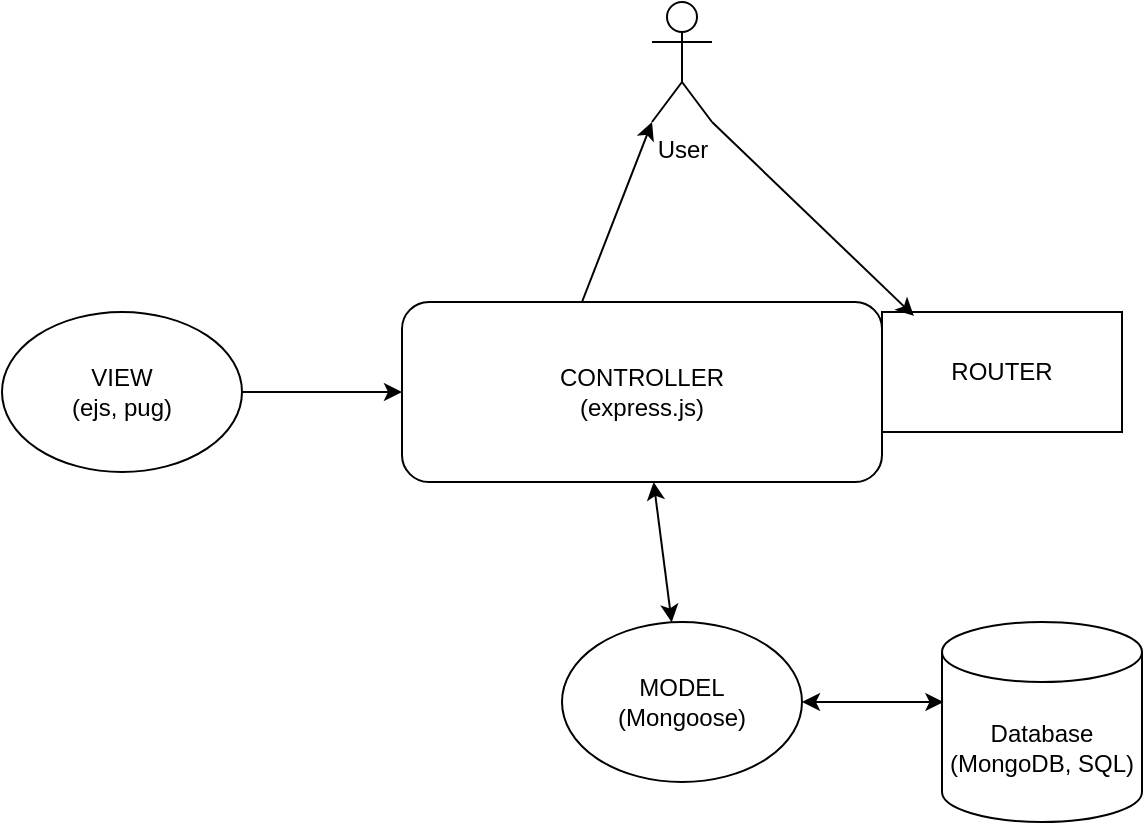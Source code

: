 <mxfile version="24.3.1" type="device">
  <diagram name="Page-1" id="E5x1kjM3bsFxlzMXgVBV">
    <mxGraphModel dx="880" dy="472" grid="1" gridSize="10" guides="1" tooltips="1" connect="1" arrows="1" fold="1" page="1" pageScale="1" pageWidth="850" pageHeight="1100" math="0" shadow="0">
      <root>
        <mxCell id="0" />
        <mxCell id="1" parent="0" />
        <mxCell id="dYTfIen5yfrNbRDWNRZS-1" value="CONTROLLER&lt;div&gt;(express.js)&lt;/div&gt;" style="rounded=1;whiteSpace=wrap;html=1;" vertex="1" parent="1">
          <mxGeometry x="290" y="200" width="240" height="90" as="geometry" />
        </mxCell>
        <mxCell id="dYTfIen5yfrNbRDWNRZS-2" value="Database&lt;div&gt;(MongoDB, SQL)&lt;/div&gt;" style="shape=cylinder3;whiteSpace=wrap;html=1;boundedLbl=1;backgroundOutline=1;size=15;" vertex="1" parent="1">
          <mxGeometry x="560" y="360" width="100" height="100" as="geometry" />
        </mxCell>
        <mxCell id="dYTfIen5yfrNbRDWNRZS-3" value="MODEL&lt;div&gt;(Mongoose)&lt;/div&gt;" style="ellipse;whiteSpace=wrap;html=1;" vertex="1" parent="1">
          <mxGeometry x="370" y="360" width="120" height="80" as="geometry" />
        </mxCell>
        <mxCell id="dYTfIen5yfrNbRDWNRZS-15" style="edgeStyle=orthogonalEdgeStyle;rounded=0;orthogonalLoop=1;jettySize=auto;html=1;exitX=1;exitY=0.5;exitDx=0;exitDy=0;" edge="1" parent="1" source="dYTfIen5yfrNbRDWNRZS-4" target="dYTfIen5yfrNbRDWNRZS-1">
          <mxGeometry relative="1" as="geometry" />
        </mxCell>
        <mxCell id="dYTfIen5yfrNbRDWNRZS-4" value="VIEW&lt;div&gt;(ejs, pug)&lt;/div&gt;" style="ellipse;whiteSpace=wrap;html=1;" vertex="1" parent="1">
          <mxGeometry x="90" y="205" width="120" height="80" as="geometry" />
        </mxCell>
        <mxCell id="dYTfIen5yfrNbRDWNRZS-5" value="User" style="shape=umlActor;verticalLabelPosition=bottom;verticalAlign=top;html=1;outlineConnect=0;" vertex="1" parent="1">
          <mxGeometry x="415" y="50" width="30" height="60" as="geometry" />
        </mxCell>
        <mxCell id="dYTfIen5yfrNbRDWNRZS-6" value="ROUTER" style="rounded=0;whiteSpace=wrap;html=1;" vertex="1" parent="1">
          <mxGeometry x="530" y="205" width="120" height="60" as="geometry" />
        </mxCell>
        <mxCell id="dYTfIen5yfrNbRDWNRZS-8" value="" style="endArrow=classic;startArrow=classic;html=1;rounded=0;" edge="1" parent="1" source="dYTfIen5yfrNbRDWNRZS-1" target="dYTfIen5yfrNbRDWNRZS-3">
          <mxGeometry width="50" height="50" relative="1" as="geometry">
            <mxPoint x="420" y="300" as="sourcePoint" />
            <mxPoint x="420" y="350" as="targetPoint" />
          </mxGeometry>
        </mxCell>
        <mxCell id="dYTfIen5yfrNbRDWNRZS-10" value="" style="endArrow=classic;startArrow=classic;html=1;rounded=0;" edge="1" parent="1" source="dYTfIen5yfrNbRDWNRZS-3">
          <mxGeometry width="50" height="50" relative="1" as="geometry">
            <mxPoint x="490" y="450" as="sourcePoint" />
            <mxPoint x="560.711" y="400" as="targetPoint" />
          </mxGeometry>
        </mxCell>
        <mxCell id="dYTfIen5yfrNbRDWNRZS-13" value="" style="endArrow=classic;html=1;rounded=0;entryX=0.133;entryY=0.033;entryDx=0;entryDy=0;entryPerimeter=0;exitX=1;exitY=1;exitDx=0;exitDy=0;exitPerimeter=0;" edge="1" parent="1" source="dYTfIen5yfrNbRDWNRZS-5" target="dYTfIen5yfrNbRDWNRZS-6">
          <mxGeometry width="50" height="50" relative="1" as="geometry">
            <mxPoint x="420" y="160" as="sourcePoint" />
            <mxPoint x="470" y="110" as="targetPoint" />
          </mxGeometry>
        </mxCell>
        <mxCell id="dYTfIen5yfrNbRDWNRZS-16" value="" style="endArrow=classic;html=1;rounded=0;entryX=0;entryY=1;entryDx=0;entryDy=0;entryPerimeter=0;" edge="1" parent="1" target="dYTfIen5yfrNbRDWNRZS-5">
          <mxGeometry width="50" height="50" relative="1" as="geometry">
            <mxPoint x="380" y="200" as="sourcePoint" />
            <mxPoint x="430" y="150" as="targetPoint" />
          </mxGeometry>
        </mxCell>
      </root>
    </mxGraphModel>
  </diagram>
</mxfile>
